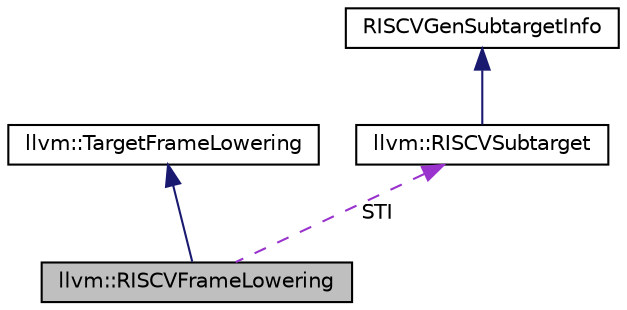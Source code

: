 digraph "llvm::RISCVFrameLowering"
{
 // LATEX_PDF_SIZE
  bgcolor="transparent";
  edge [fontname="Helvetica",fontsize="10",labelfontname="Helvetica",labelfontsize="10"];
  node [fontname="Helvetica",fontsize="10",shape="box"];
  Node1 [label="llvm::RISCVFrameLowering",height=0.2,width=0.4,color="black", fillcolor="grey75", style="filled", fontcolor="black",tooltip=" "];
  Node2 -> Node1 [dir="back",color="midnightblue",fontsize="10",style="solid",fontname="Helvetica"];
  Node2 [label="llvm::TargetFrameLowering",height=0.2,width=0.4,color="black",URL="$classllvm_1_1TargetFrameLowering.html",tooltip="Information about stack frame layout on the target."];
  Node3 -> Node1 [dir="back",color="darkorchid3",fontsize="10",style="dashed",label=" STI" ,fontname="Helvetica"];
  Node3 [label="llvm::RISCVSubtarget",height=0.2,width=0.4,color="black",URL="$classllvm_1_1RISCVSubtarget.html",tooltip=" "];
  Node4 -> Node3 [dir="back",color="midnightblue",fontsize="10",style="solid",fontname="Helvetica"];
  Node4 [label="RISCVGenSubtargetInfo",height=0.2,width=0.4,color="black",URL="$classRISCVGenSubtargetInfo.html",tooltip=" "];
}
